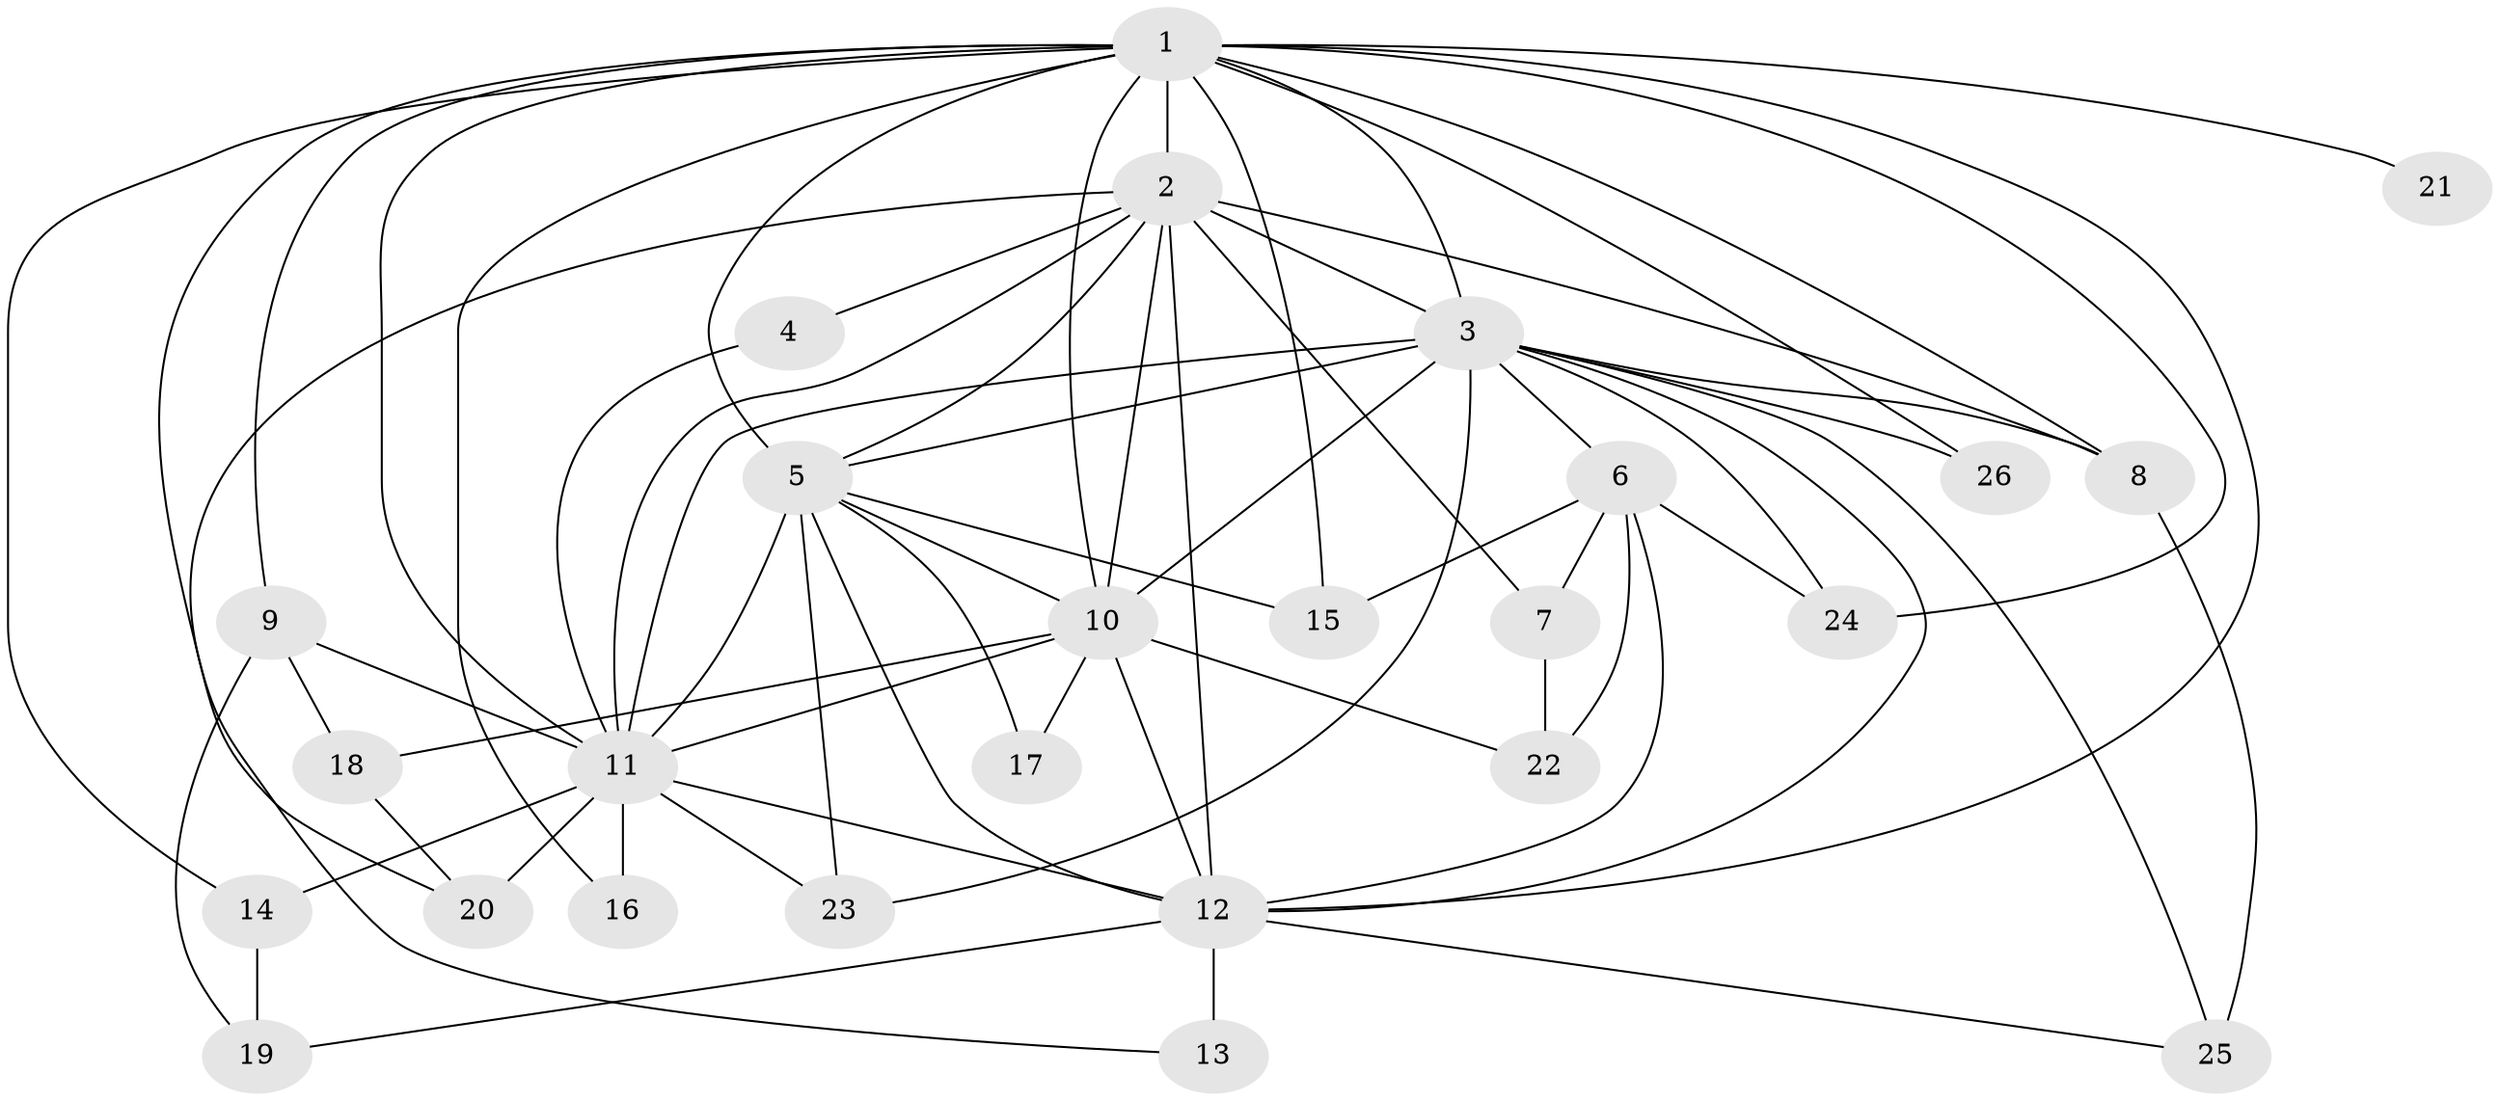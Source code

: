 // original degree distribution, {12: 0.057692307692307696, 15: 0.019230769230769232, 16: 0.038461538461538464, 18: 0.019230769230769232, 13: 0.019230769230769232, 21: 0.019230769230769232, 14: 0.019230769230769232, 4: 0.057692307692307696, 3: 0.28846153846153844, 2: 0.4423076923076923, 6: 0.019230769230769232}
// Generated by graph-tools (version 1.1) at 2025/01/03/09/25 03:01:20]
// undirected, 26 vertices, 66 edges
graph export_dot {
graph [start="1"]
  node [color=gray90,style=filled];
  1;
  2;
  3;
  4;
  5;
  6;
  7;
  8;
  9;
  10;
  11;
  12;
  13;
  14;
  15;
  16;
  17;
  18;
  19;
  20;
  21;
  22;
  23;
  24;
  25;
  26;
  1 -- 2 [weight=4.0];
  1 -- 3 [weight=4.0];
  1 -- 5 [weight=2.0];
  1 -- 8 [weight=1.0];
  1 -- 9 [weight=1.0];
  1 -- 10 [weight=3.0];
  1 -- 11 [weight=2.0];
  1 -- 12 [weight=2.0];
  1 -- 14 [weight=1.0];
  1 -- 15 [weight=1.0];
  1 -- 16 [weight=1.0];
  1 -- 20 [weight=1.0];
  1 -- 21 [weight=2.0];
  1 -- 24 [weight=1.0];
  1 -- 26 [weight=1.0];
  2 -- 3 [weight=4.0];
  2 -- 4 [weight=2.0];
  2 -- 5 [weight=2.0];
  2 -- 7 [weight=1.0];
  2 -- 8 [weight=1.0];
  2 -- 10 [weight=2.0];
  2 -- 11 [weight=3.0];
  2 -- 12 [weight=3.0];
  2 -- 13 [weight=1.0];
  3 -- 5 [weight=3.0];
  3 -- 6 [weight=1.0];
  3 -- 8 [weight=1.0];
  3 -- 10 [weight=2.0];
  3 -- 11 [weight=3.0];
  3 -- 12 [weight=2.0];
  3 -- 23 [weight=1.0];
  3 -- 24 [weight=1.0];
  3 -- 25 [weight=1.0];
  3 -- 26 [weight=2.0];
  4 -- 11 [weight=1.0];
  5 -- 10 [weight=2.0];
  5 -- 11 [weight=1.0];
  5 -- 12 [weight=1.0];
  5 -- 15 [weight=1.0];
  5 -- 17 [weight=1.0];
  5 -- 23 [weight=1.0];
  6 -- 7 [weight=1.0];
  6 -- 12 [weight=1.0];
  6 -- 15 [weight=1.0];
  6 -- 22 [weight=1.0];
  6 -- 24 [weight=1.0];
  7 -- 22 [weight=1.0];
  8 -- 25 [weight=1.0];
  9 -- 11 [weight=1.0];
  9 -- 18 [weight=1.0];
  9 -- 19 [weight=1.0];
  10 -- 11 [weight=2.0];
  10 -- 12 [weight=1.0];
  10 -- 17 [weight=1.0];
  10 -- 18 [weight=1.0];
  10 -- 22 [weight=1.0];
  11 -- 12 [weight=2.0];
  11 -- 14 [weight=1.0];
  11 -- 16 [weight=2.0];
  11 -- 20 [weight=2.0];
  11 -- 23 [weight=1.0];
  12 -- 13 [weight=2.0];
  12 -- 19 [weight=1.0];
  12 -- 25 [weight=1.0];
  14 -- 19 [weight=1.0];
  18 -- 20 [weight=1.0];
}
